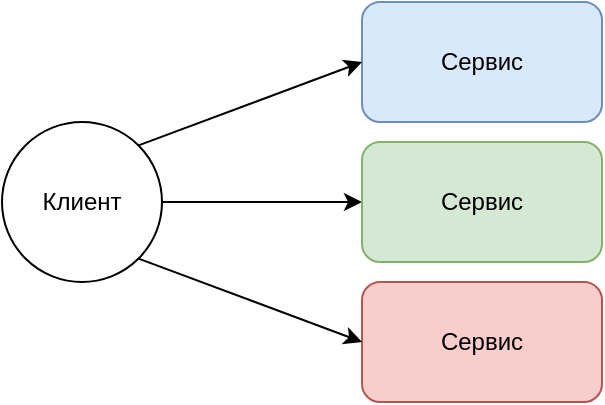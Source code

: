 <mxfile version="14.6.13" type="device"><diagram name="Page-1" id="38b20595-45e3-9b7f-d5ca-b57f44c5b66d"><mxGraphModel dx="813" dy="470" grid="1" gridSize="10" guides="1" tooltips="1" connect="1" arrows="1" fold="1" page="1" pageScale="1" pageWidth="1100" pageHeight="850" background="#ffffff" math="0" shadow="0"><root><mxCell id="0"/><mxCell id="1" parent="0"/><mxCell id="_CjdVOA9J_7FGCXkv3jO-5" style="edgeStyle=orthogonalEdgeStyle;rounded=0;orthogonalLoop=1;jettySize=auto;html=1;entryX=0;entryY=0.5;entryDx=0;entryDy=0;" edge="1" parent="1" source="_CjdVOA9J_7FGCXkv3jO-1" target="_CjdVOA9J_7FGCXkv3jO-2"><mxGeometry relative="1" as="geometry"/></mxCell><mxCell id="_CjdVOA9J_7FGCXkv3jO-1" value="Клиент" style="ellipse;whiteSpace=wrap;html=1;aspect=fixed;" vertex="1" parent="1"><mxGeometry x="80" y="90" width="80" height="80" as="geometry"/></mxCell><mxCell id="_CjdVOA9J_7FGCXkv3jO-2" value="Сервис" style="rounded=1;whiteSpace=wrap;html=1;fillColor=#d5e8d4;strokeColor=#82b366;" vertex="1" parent="1"><mxGeometry x="260" y="100" width="120" height="60" as="geometry"/></mxCell><mxCell id="_CjdVOA9J_7FGCXkv3jO-3" value="Сервис" style="rounded=1;whiteSpace=wrap;html=1;fillColor=#dae8fc;strokeColor=#6c8ebf;" vertex="1" parent="1"><mxGeometry x="260" y="30" width="120" height="60" as="geometry"/></mxCell><mxCell id="_CjdVOA9J_7FGCXkv3jO-4" value="Сервис" style="rounded=1;whiteSpace=wrap;html=1;fillColor=#f8cecc;strokeColor=#b85450;" vertex="1" parent="1"><mxGeometry x="260" y="170" width="120" height="60" as="geometry"/></mxCell><mxCell id="_CjdVOA9J_7FGCXkv3jO-6" value="" style="endArrow=classic;html=1;exitX=1;exitY=1;exitDx=0;exitDy=0;entryX=0;entryY=0.5;entryDx=0;entryDy=0;" edge="1" parent="1" source="_CjdVOA9J_7FGCXkv3jO-1" target="_CjdVOA9J_7FGCXkv3jO-4"><mxGeometry width="50" height="50" relative="1" as="geometry"><mxPoint x="330" y="200" as="sourcePoint"/><mxPoint x="380" y="150" as="targetPoint"/></mxGeometry></mxCell><mxCell id="_CjdVOA9J_7FGCXkv3jO-7" value="" style="endArrow=classic;html=1;exitX=1;exitY=0;exitDx=0;exitDy=0;entryX=0;entryY=0.5;entryDx=0;entryDy=0;" edge="1" parent="1" source="_CjdVOA9J_7FGCXkv3jO-1" target="_CjdVOA9J_7FGCXkv3jO-3"><mxGeometry width="50" height="50" relative="1" as="geometry"><mxPoint x="330" y="200" as="sourcePoint"/><mxPoint x="380" y="150" as="targetPoint"/></mxGeometry></mxCell></root></mxGraphModel></diagram></mxfile>